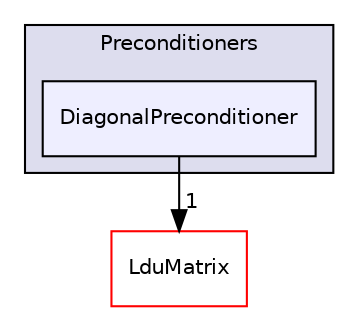 digraph "src/OpenFOAM/matrices/LduMatrix/Preconditioners/DiagonalPreconditioner" {
  bgcolor=transparent;
  compound=true
  node [ fontsize="10", fontname="Helvetica"];
  edge [ labelfontsize="10", labelfontname="Helvetica"];
  subgraph clusterdir_327cfc93208df70ea0524932ac6580b3 {
    graph [ bgcolor="#ddddee", pencolor="black", label="Preconditioners" fontname="Helvetica", fontsize="10", URL="dir_327cfc93208df70ea0524932ac6580b3.html"]
  dir_a55aabdcd324cf99f96f89dcaf106a7a [shape=box, label="DiagonalPreconditioner", style="filled", fillcolor="#eeeeff", pencolor="black", URL="dir_a55aabdcd324cf99f96f89dcaf106a7a.html"];
  }
  dir_5ec68055571869848388d37c5cf0a9c9 [shape=box label="LduMatrix" color="red" URL="dir_5ec68055571869848388d37c5cf0a9c9.html"];
  dir_a55aabdcd324cf99f96f89dcaf106a7a->dir_5ec68055571869848388d37c5cf0a9c9 [headlabel="1", labeldistance=1.5 headhref="dir_002143_002139.html"];
}
